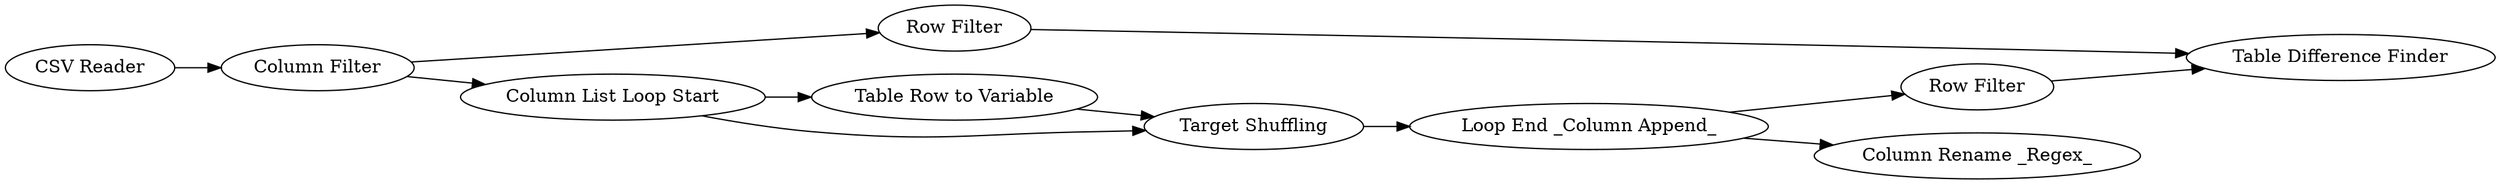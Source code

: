 digraph {
	6 -> 9
	4 -> 5
	8 -> 10
	3 -> 4
	3 -> 5
	5 -> 6
	1 -> 2
	9 -> 10
	2 -> 3
	6 -> 7
	2 -> 8
	5 [label="Target Shuffling"]
	1 [label="CSV Reader"]
	7 [label="Column Rename _Regex_"]
	9 [label="Row Filter"]
	4 [label="Table Row to Variable"]
	8 [label="Row Filter"]
	6 [label="Loop End _Column Append_"]
	3 [label="Column List Loop Start"]
	2 [label="Column Filter"]
	10 [label="Table Difference Finder"]
	rankdir=LR
}
